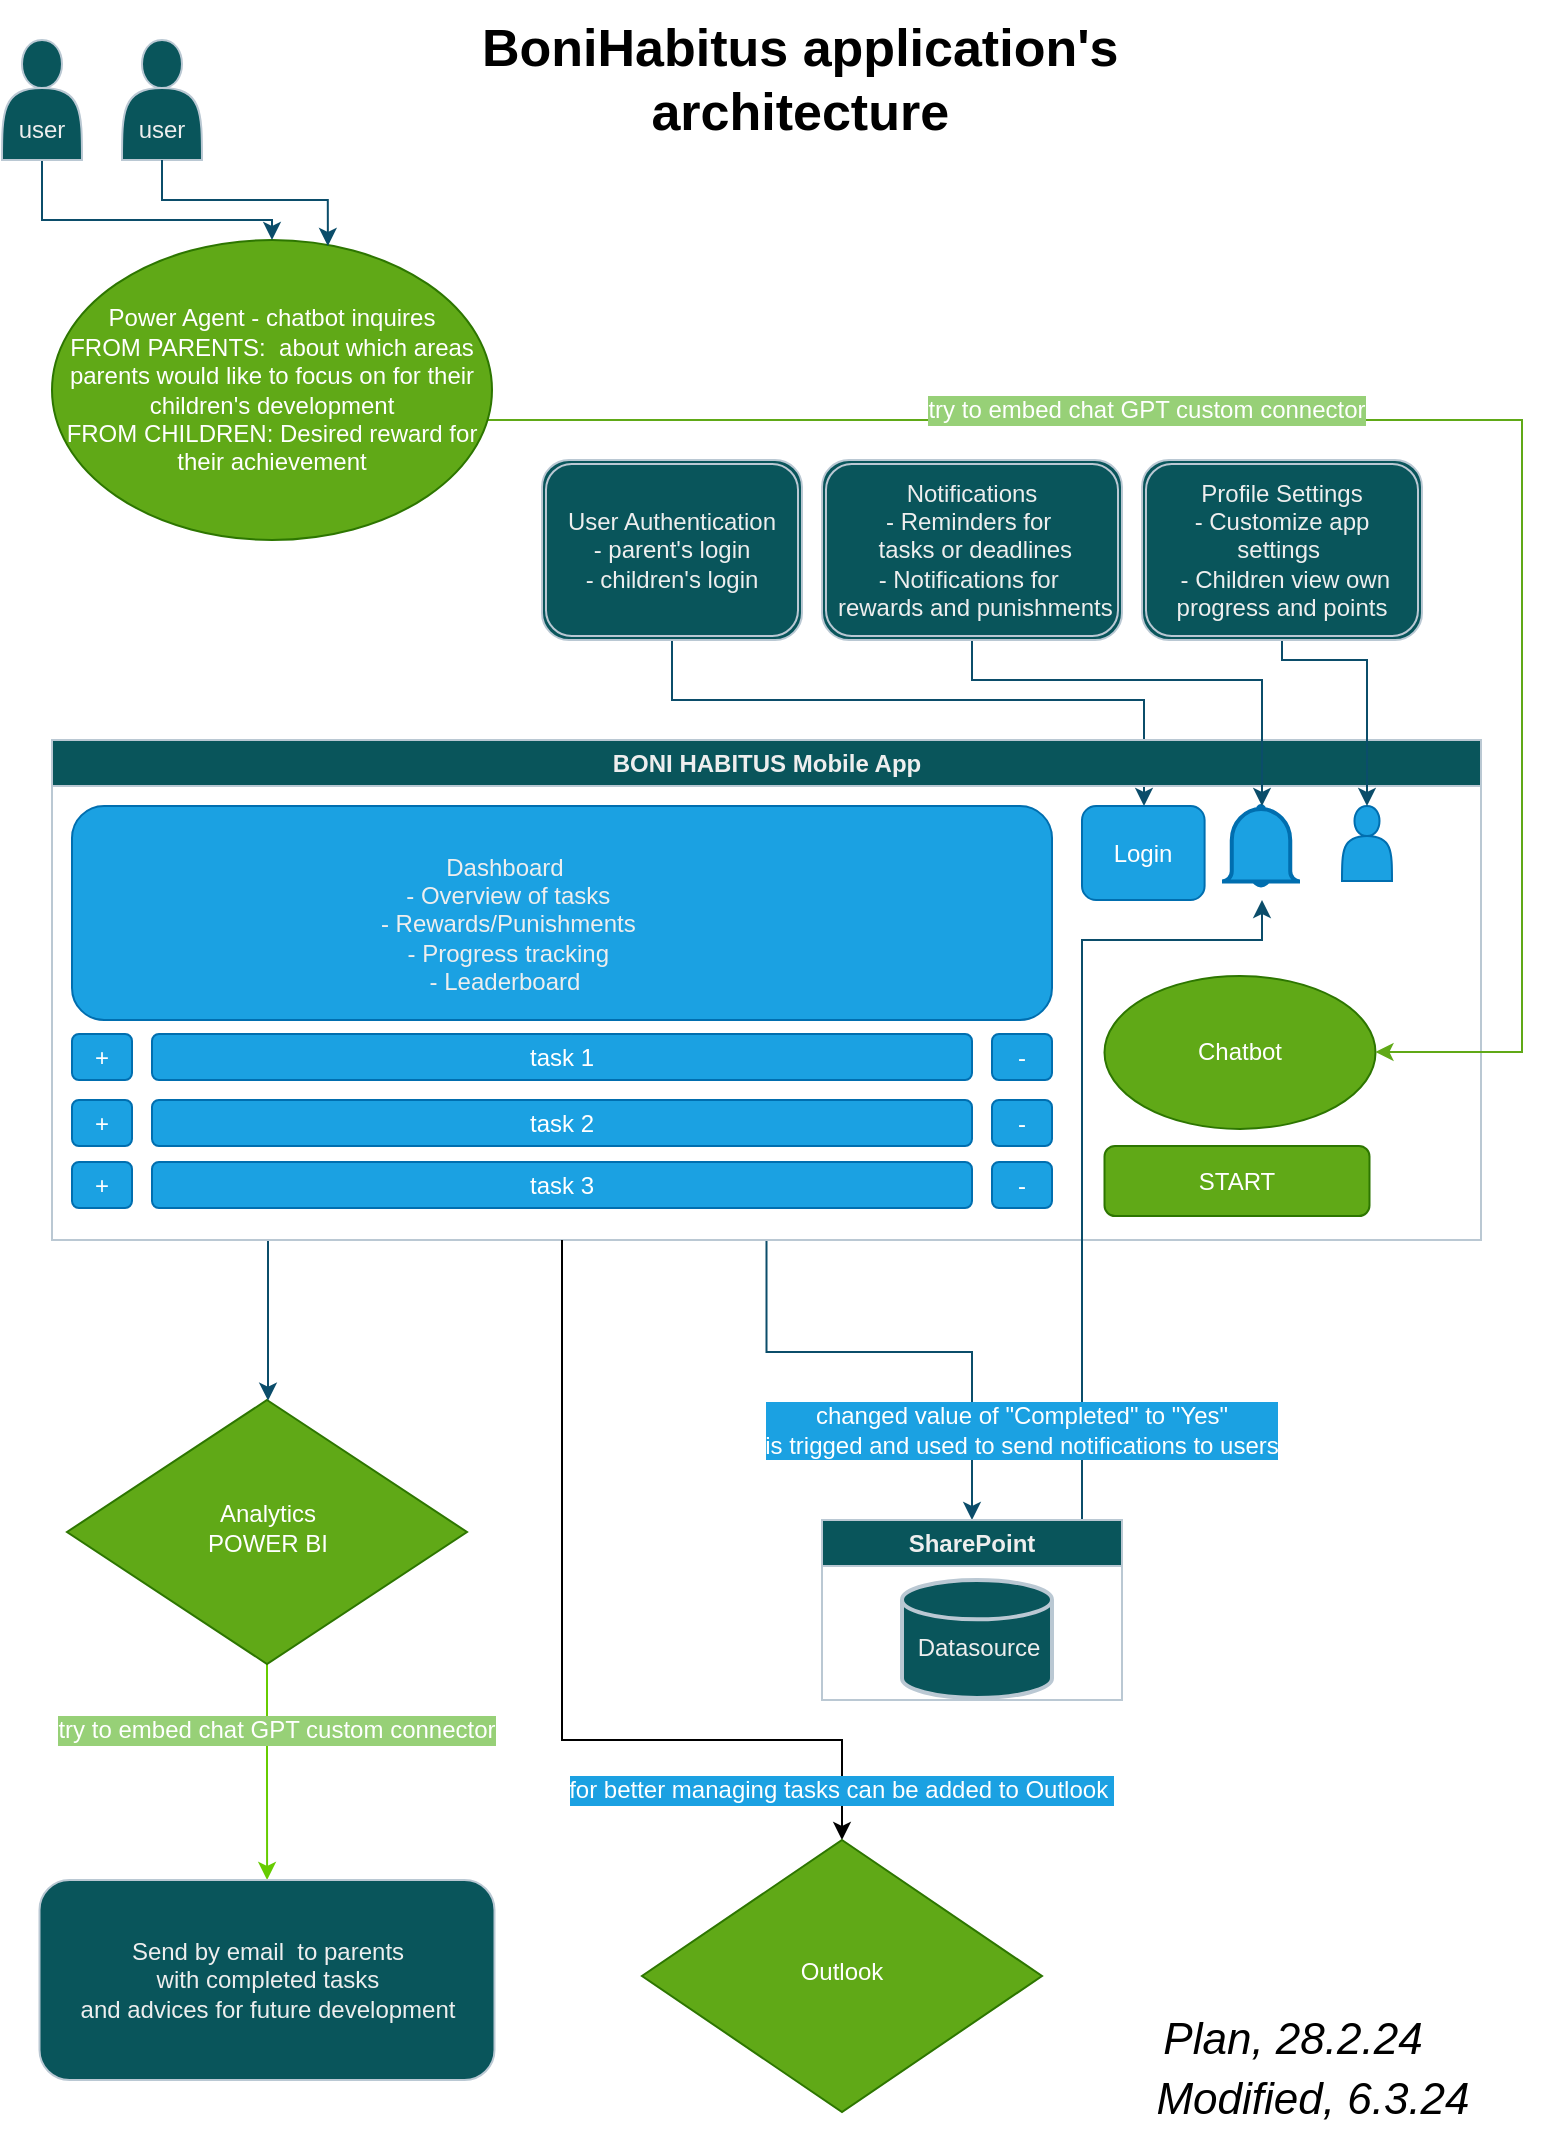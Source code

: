 <mxfile version="24.0.1" type="github">
  <diagram id="C5RBs43oDa-KdzZeNtuy" name="Page-1">
    <mxGraphModel dx="1904" dy="1035" grid="1" gridSize="10" guides="1" tooltips="1" connect="1" arrows="1" fold="1" page="1" pageScale="1" pageWidth="827" pageHeight="1169" math="0" shadow="0">
      <root>
        <mxCell id="WIyWlLk6GJQsqaUBKTNV-0" />
        <mxCell id="WIyWlLk6GJQsqaUBKTNV-1" parent="WIyWlLk6GJQsqaUBKTNV-0" />
        <mxCell id="zC8_6s-sbMNwt-oXkP13-101" style="edgeStyle=orthogonalEdgeStyle;rounded=0;orthogonalLoop=1;jettySize=auto;html=1;strokeColor=#0B4D6A;" parent="WIyWlLk6GJQsqaUBKTNV-1" source="zC8_6s-sbMNwt-oXkP13-88" target="zC8_6s-sbMNwt-oXkP13-98" edge="1">
          <mxGeometry relative="1" as="geometry">
            <Array as="points">
              <mxPoint x="385" y="370" />
              <mxPoint x="621" y="370" />
            </Array>
          </mxGeometry>
        </mxCell>
        <mxCell id="zC8_6s-sbMNwt-oXkP13-88" value="User Authentication&lt;br style=&quot;border-color: var(--border-color);&quot;&gt;&lt;span style=&quot;&quot;&gt;- parent&#39;s login&lt;/span&gt;&lt;br style=&quot;border-color: var(--border-color);&quot;&gt;&lt;span style=&quot;&quot;&gt;- children&#39;s login&lt;/span&gt;" style="shape=ext;double=1;rounded=1;whiteSpace=wrap;html=1;strokeColor=#BAC8D3;fontColor=#EEEEEE;fillColor=#09555B;" parent="WIyWlLk6GJQsqaUBKTNV-1" vertex="1">
          <mxGeometry x="320" y="250" width="130" height="90" as="geometry" />
        </mxCell>
        <mxCell id="zC8_6s-sbMNwt-oXkP13-132" value="" style="edgeStyle=orthogonalEdgeStyle;rounded=0;orthogonalLoop=1;jettySize=auto;html=1;strokeColor=#66CC00;fontColor=#66CC00;" parent="WIyWlLk6GJQsqaUBKTNV-1" source="zC8_6s-sbMNwt-oXkP13-57" target="zC8_6s-sbMNwt-oXkP13-131" edge="1">
          <mxGeometry relative="1" as="geometry" />
        </mxCell>
        <mxCell id="zC8_6s-sbMNwt-oXkP13-57" value="Analytics&lt;br&gt;POWER BI" style="rhombus;whiteSpace=wrap;html=1;shadow=0;fontFamily=Helvetica;fontSize=12;align=center;strokeWidth=1;spacing=6;spacingTop=-4;labelBackgroundColor=none;fillColor=#60a917;strokeColor=#2D7600;fontColor=#ffffff;" parent="WIyWlLk6GJQsqaUBKTNV-1" vertex="1">
          <mxGeometry x="82.5" y="720" width="200" height="132" as="geometry" />
        </mxCell>
        <mxCell id="zC8_6s-sbMNwt-oXkP13-61" value="" style="edgeStyle=orthogonalEdgeStyle;rounded=0;orthogonalLoop=1;jettySize=auto;html=1;labelBackgroundColor=none;strokeColor=#0B4D6A;fontColor=default;" parent="WIyWlLk6GJQsqaUBKTNV-1" source="zC8_6s-sbMNwt-oXkP13-62" target="zC8_6s-sbMNwt-oXkP13-57" edge="1">
          <mxGeometry relative="1" as="geometry">
            <Array as="points">
              <mxPoint x="183" y="660" />
              <mxPoint x="183" y="660" />
            </Array>
          </mxGeometry>
        </mxCell>
        <mxCell id="zC8_6s-sbMNwt-oXkP13-105" style="edgeStyle=orthogonalEdgeStyle;rounded=0;orthogonalLoop=1;jettySize=auto;html=1;entryX=0.5;entryY=0;entryDx=0;entryDy=0;strokeColor=#0B4D6A;" parent="WIyWlLk6GJQsqaUBKTNV-1" source="zC8_6s-sbMNwt-oXkP13-62" target="zC8_6s-sbMNwt-oXkP13-68" edge="1">
          <mxGeometry relative="1" as="geometry">
            <Array as="points">
              <mxPoint x="432" y="696" />
              <mxPoint x="535" y="696" />
            </Array>
          </mxGeometry>
        </mxCell>
        <mxCell id="zC8_6s-sbMNwt-oXkP13-62" value="BONI HABITUS Mobile App" style="swimlane;whiteSpace=wrap;html=1;labelBackgroundColor=none;fillColor=#09555B;strokeColor=#BAC8D3;fontColor=#EEEEEE;" parent="WIyWlLk6GJQsqaUBKTNV-1" vertex="1">
          <mxGeometry x="75" y="390" width="714.5" height="250" as="geometry" />
        </mxCell>
        <mxCell id="zC8_6s-sbMNwt-oXkP13-64" value="START" style="rounded=1;whiteSpace=wrap;html=1;strokeColor=#2D7600;labelBackgroundColor=none;fillColor=#60a917;fontColor=#ffffff;" parent="zC8_6s-sbMNwt-oXkP13-62" vertex="1">
          <mxGeometry x="526.25" y="203" width="132.5" height="35" as="geometry" />
        </mxCell>
        <mxCell id="zC8_6s-sbMNwt-oXkP13-72" value="" style="rounded=1;whiteSpace=wrap;html=1;labelBackgroundColor=none;fillColor=#1ba1e2;strokeColor=#006EAF;fontColor=#ffffff;" parent="zC8_6s-sbMNwt-oXkP13-62" vertex="1">
          <mxGeometry x="10" y="33" width="490" height="107" as="geometry" />
        </mxCell>
        <mxCell id="zC8_6s-sbMNwt-oXkP13-73" value=" Dashboard&lt;br&gt;&amp;nbsp;- Overview of tasks&lt;br&gt;&amp;nbsp;- Rewards/Punishments&lt;br&gt;&amp;nbsp;- Progress tracking &lt;br&gt;- Leaderboard   " style="text;html=1;align=center;verticalAlign=middle;resizable=0;points=[];autosize=1;strokeColor=none;fillColor=none;labelBackgroundColor=none;fontColor=#EEEEEE;" parent="zC8_6s-sbMNwt-oXkP13-62" vertex="1">
          <mxGeometry x="151.25" y="46.5" width="150" height="90" as="geometry" />
        </mxCell>
        <mxCell id="zC8_6s-sbMNwt-oXkP13-74" value="task 1" style="rounded=1;whiteSpace=wrap;html=1;strokeColor=#006EAF;fontColor=#ffffff;fillColor=#1ba1e2;" parent="zC8_6s-sbMNwt-oXkP13-62" vertex="1">
          <mxGeometry x="50" y="147" width="410" height="23" as="geometry" />
        </mxCell>
        <mxCell id="zC8_6s-sbMNwt-oXkP13-75" value="-" style="rounded=1;whiteSpace=wrap;html=1;strokeColor=#006EAF;fontColor=#ffffff;fillColor=#1ba1e2;" parent="zC8_6s-sbMNwt-oXkP13-62" vertex="1">
          <mxGeometry x="470" y="147" width="30" height="23" as="geometry" />
        </mxCell>
        <mxCell id="zC8_6s-sbMNwt-oXkP13-76" value="+" style="rounded=1;whiteSpace=wrap;html=1;strokeColor=#006EAF;fontColor=#ffffff;fillColor=#1ba1e2;" parent="zC8_6s-sbMNwt-oXkP13-62" vertex="1">
          <mxGeometry x="10" y="147" width="30" height="23" as="geometry" />
        </mxCell>
        <mxCell id="zC8_6s-sbMNwt-oXkP13-77" value="task 2" style="rounded=1;whiteSpace=wrap;html=1;strokeColor=#006EAF;fontColor=#ffffff;fillColor=#1ba1e2;" parent="zC8_6s-sbMNwt-oXkP13-62" vertex="1">
          <mxGeometry x="50" y="180" width="410" height="23" as="geometry" />
        </mxCell>
        <mxCell id="zC8_6s-sbMNwt-oXkP13-78" value="-" style="rounded=1;whiteSpace=wrap;html=1;strokeColor=#006EAF;fontColor=#ffffff;fillColor=#1ba1e2;" parent="zC8_6s-sbMNwt-oXkP13-62" vertex="1">
          <mxGeometry x="470" y="180" width="30" height="23" as="geometry" />
        </mxCell>
        <mxCell id="zC8_6s-sbMNwt-oXkP13-79" value="+" style="rounded=1;whiteSpace=wrap;html=1;strokeColor=#006EAF;fontColor=#ffffff;fillColor=#1ba1e2;" parent="zC8_6s-sbMNwt-oXkP13-62" vertex="1">
          <mxGeometry x="10" y="180" width="30" height="23" as="geometry" />
        </mxCell>
        <mxCell id="zC8_6s-sbMNwt-oXkP13-83" value="" style="shape=actor;whiteSpace=wrap;html=1;strokeColor=#006EAF;fontColor=#ffffff;fillColor=#1ba1e2;" parent="zC8_6s-sbMNwt-oXkP13-62" vertex="1">
          <mxGeometry x="645" y="33" width="25" height="37.5" as="geometry" />
        </mxCell>
        <mxCell id="zC8_6s-sbMNwt-oXkP13-92" value="" style="html=1;verticalLabelPosition=bottom;align=center;labelBackgroundColor=#ffffff;verticalAlign=top;strokeWidth=2;strokeColor=#006EAF;shadow=0;dashed=0;shape=mxgraph.ios7.icons.bell;fontColor=#ffffff;fillColor=#1ba1e2;" parent="zC8_6s-sbMNwt-oXkP13-62" vertex="1">
          <mxGeometry x="585" y="33" width="39" height="40" as="geometry" />
        </mxCell>
        <mxCell id="zC8_6s-sbMNwt-oXkP13-98" value="Login" style="rounded=1;whiteSpace=wrap;html=1;strokeColor=#006EAF;fontColor=#ffffff;fillColor=#1ba1e2;" parent="zC8_6s-sbMNwt-oXkP13-62" vertex="1">
          <mxGeometry x="515" y="33" width="61.3" height="47" as="geometry" />
        </mxCell>
        <mxCell id="zC8_6s-sbMNwt-oXkP13-120" value="Chatbot" style="ellipse;whiteSpace=wrap;html=1;strokeColor=#2D7600;fontColor=#ffffff;fillColor=#60a917;" parent="zC8_6s-sbMNwt-oXkP13-62" vertex="1">
          <mxGeometry x="526.25" y="118" width="135.5" height="76.5" as="geometry" />
        </mxCell>
        <mxCell id="zC8_6s-sbMNwt-oXkP13-136" style="edgeStyle=orthogonalEdgeStyle;rounded=0;orthogonalLoop=1;jettySize=auto;html=1;strokeColor=#0B4D6A;" parent="WIyWlLk6GJQsqaUBKTNV-1" source="zC8_6s-sbMNwt-oXkP13-68" edge="1">
          <mxGeometry relative="1" as="geometry">
            <mxPoint x="680" y="470" as="targetPoint" />
            <Array as="points">
              <mxPoint x="590" y="490" />
              <mxPoint x="680" y="490" />
            </Array>
          </mxGeometry>
        </mxCell>
        <mxCell id="zC8_6s-sbMNwt-oXkP13-68" value="SharePoint" style="swimlane;whiteSpace=wrap;html=1;strokeColor=#BAC8D3;labelBackgroundColor=none;fillColor=#09555B;fontColor=#EEEEEE;" parent="WIyWlLk6GJQsqaUBKTNV-1" vertex="1">
          <mxGeometry x="460" y="780" width="150" height="90" as="geometry" />
        </mxCell>
        <mxCell id="zC8_6s-sbMNwt-oXkP13-106" value="" style="strokeWidth=2;html=1;shape=mxgraph.flowchart.database;whiteSpace=wrap;strokeColor=#BAC8D3;fontColor=#EEEEEE;fillColor=#09555B;" parent="zC8_6s-sbMNwt-oXkP13-68" vertex="1">
          <mxGeometry x="40" y="30" width="75" height="59" as="geometry" />
        </mxCell>
        <mxCell id="zC8_6s-sbMNwt-oXkP13-69" value="Datasource" style="text;html=1;align=center;verticalAlign=middle;resizable=0;points=[];autosize=1;strokeColor=none;fillColor=none;fontColor=#EEEEEE;labelBackgroundColor=none;" parent="zC8_6s-sbMNwt-oXkP13-68" vertex="1">
          <mxGeometry x="37.5" y="49" width="80" height="30" as="geometry" />
        </mxCell>
        <mxCell id="zC8_6s-sbMNwt-oXkP13-102" style="edgeStyle=orthogonalEdgeStyle;rounded=0;orthogonalLoop=1;jettySize=auto;html=1;strokeColor=#0B4D6A;" parent="WIyWlLk6GJQsqaUBKTNV-1" source="zC8_6s-sbMNwt-oXkP13-95" target="zC8_6s-sbMNwt-oXkP13-92" edge="1">
          <mxGeometry relative="1" as="geometry">
            <Array as="points">
              <mxPoint x="535" y="360" />
              <mxPoint x="680" y="360" />
            </Array>
          </mxGeometry>
        </mxCell>
        <mxCell id="zC8_6s-sbMNwt-oXkP13-95" value="Notifications&lt;br style=&quot;border-color: var(--border-color);&quot;&gt;&lt;span style=&quot;&quot;&gt;- Reminders for&amp;nbsp;&lt;/span&gt;&lt;br style=&quot;border-color: var(--border-color);&quot;&gt;&lt;span style=&quot;&quot;&gt;&amp;nbsp;tasks or deadlines&lt;/span&gt;&lt;br style=&quot;border-color: var(--border-color);&quot;&gt;&lt;span style=&quot;&quot;&gt;- Notifications for&amp;nbsp;&lt;/span&gt;&lt;br style=&quot;border-color: var(--border-color);&quot;&gt;&lt;span style=&quot;&quot;&gt;&amp;nbsp;rewards and punishments&lt;/span&gt;" style="shape=ext;double=1;rounded=1;whiteSpace=wrap;html=1;strokeColor=#BAC8D3;fontColor=#EEEEEE;fillColor=#09555B;" parent="WIyWlLk6GJQsqaUBKTNV-1" vertex="1">
          <mxGeometry x="460" y="250" width="150" height="90" as="geometry" />
        </mxCell>
        <mxCell id="zC8_6s-sbMNwt-oXkP13-103" style="edgeStyle=orthogonalEdgeStyle;rounded=0;orthogonalLoop=1;jettySize=auto;html=1;entryX=0.5;entryY=0;entryDx=0;entryDy=0;strokeColor=#0B4D6A;" parent="WIyWlLk6GJQsqaUBKTNV-1" source="zC8_6s-sbMNwt-oXkP13-99" target="zC8_6s-sbMNwt-oXkP13-83" edge="1">
          <mxGeometry relative="1" as="geometry">
            <Array as="points">
              <mxPoint x="690" y="350" />
              <mxPoint x="733" y="350" />
            </Array>
          </mxGeometry>
        </mxCell>
        <mxCell id="zC8_6s-sbMNwt-oXkP13-99" value="Profile Settings&lt;br&gt;- Customize app settings&amp;nbsp;&lt;br&gt;&amp;nbsp;- Children view own progress and points " style="shape=ext;double=1;rounded=1;whiteSpace=wrap;html=1;strokeColor=#BAC8D3;fontColor=#EEEEEE;fillColor=#09555B;" parent="WIyWlLk6GJQsqaUBKTNV-1" vertex="1">
          <mxGeometry x="620" y="250" width="140" height="90" as="geometry" />
        </mxCell>
        <mxCell id="yHj3Y0Djbx8wZqg1U3Nn-4" style="edgeStyle=orthogonalEdgeStyle;rounded=0;orthogonalLoop=1;jettySize=auto;html=1;" edge="1" parent="WIyWlLk6GJQsqaUBKTNV-1" target="yHj3Y0Djbx8wZqg1U3Nn-2">
          <mxGeometry relative="1" as="geometry">
            <mxPoint x="330" y="640" as="sourcePoint" />
            <Array as="points">
              <mxPoint x="330" y="890" />
              <mxPoint x="470" y="890" />
            </Array>
          </mxGeometry>
        </mxCell>
        <mxCell id="zC8_6s-sbMNwt-oXkP13-107" value="task 3" style="rounded=1;whiteSpace=wrap;html=1;strokeColor=#006EAF;fontColor=#ffffff;fillColor=#1ba1e2;" parent="WIyWlLk6GJQsqaUBKTNV-1" vertex="1">
          <mxGeometry x="125" y="601" width="410" height="23" as="geometry" />
        </mxCell>
        <mxCell id="zC8_6s-sbMNwt-oXkP13-108" value="-" style="rounded=1;whiteSpace=wrap;html=1;strokeColor=#006EAF;fontColor=#ffffff;fillColor=#1ba1e2;" parent="WIyWlLk6GJQsqaUBKTNV-1" vertex="1">
          <mxGeometry x="545" y="601" width="30" height="23" as="geometry" />
        </mxCell>
        <mxCell id="zC8_6s-sbMNwt-oXkP13-109" value="+" style="rounded=1;whiteSpace=wrap;html=1;strokeColor=#006EAF;fontColor=#ffffff;fillColor=#1ba1e2;" parent="WIyWlLk6GJQsqaUBKTNV-1" vertex="1">
          <mxGeometry x="85" y="601" width="30" height="23" as="geometry" />
        </mxCell>
        <mxCell id="zC8_6s-sbMNwt-oXkP13-121" style="edgeStyle=orthogonalEdgeStyle;rounded=0;orthogonalLoop=1;jettySize=auto;html=1;strokeColor=#60A917;fontColor=#66CC00;fillColor=#60a917;" parent="WIyWlLk6GJQsqaUBKTNV-1" source="zC8_6s-sbMNwt-oXkP13-111" target="zC8_6s-sbMNwt-oXkP13-120" edge="1">
          <mxGeometry relative="1" as="geometry">
            <Array as="points">
              <mxPoint x="810" y="230" />
              <mxPoint x="810" y="546" />
            </Array>
          </mxGeometry>
        </mxCell>
        <mxCell id="zC8_6s-sbMNwt-oXkP13-111" value="Power Agent - chatbot inquires&lt;br style=&quot;border-color: var(--border-color); color: rgb(255, 255, 255);&quot;&gt;FROM PARENTS:&amp;nbsp; about which areas parents would like to focus on for their children&#39;s development&lt;br&gt;FROM CHILDREN:&amp;nbsp;Desired reward for their achievement&lt;span style=&quot;color: rgb(255, 255, 255);&quot;&gt;&lt;br&gt;&lt;/span&gt;" style="ellipse;whiteSpace=wrap;html=1;strokeColor=#2D7600;fontColor=#ffffff;fillColor=#60A917;" parent="WIyWlLk6GJQsqaUBKTNV-1" vertex="1">
          <mxGeometry x="75" y="140" width="220" height="150" as="geometry" />
        </mxCell>
        <mxCell id="zC8_6s-sbMNwt-oXkP13-128" style="edgeStyle=orthogonalEdgeStyle;rounded=0;orthogonalLoop=1;jettySize=auto;html=1;strokeColor=#0B4D6A;" parent="WIyWlLk6GJQsqaUBKTNV-1" source="zC8_6s-sbMNwt-oXkP13-112" target="zC8_6s-sbMNwt-oXkP13-111" edge="1">
          <mxGeometry relative="1" as="geometry">
            <Array as="points">
              <mxPoint x="70" y="130" />
              <mxPoint x="185" y="130" />
            </Array>
          </mxGeometry>
        </mxCell>
        <mxCell id="zC8_6s-sbMNwt-oXkP13-112" value="&lt;br&gt;&lt;br&gt;user" style="shape=actor;whiteSpace=wrap;html=1;strokeColor=#BAC8D3;fontColor=#EEEEEE;fillColor=#09555B;" parent="WIyWlLk6GJQsqaUBKTNV-1" vertex="1">
          <mxGeometry x="50" y="40" width="40" height="60" as="geometry" />
        </mxCell>
        <mxCell id="zC8_6s-sbMNwt-oXkP13-115" value="&lt;br&gt;&lt;br&gt;user" style="shape=actor;whiteSpace=wrap;html=1;strokeColor=#BAC8D3;fontColor=#EEEEEE;fillColor=#09555B;" parent="WIyWlLk6GJQsqaUBKTNV-1" vertex="1">
          <mxGeometry x="110" y="40" width="40" height="60" as="geometry" />
        </mxCell>
        <mxCell id="zC8_6s-sbMNwt-oXkP13-122" value="&lt;font color=&quot;#ffffff&quot;&gt;try to embed chat GPT custom connector&lt;/font&gt;" style="text;html=1;align=center;verticalAlign=middle;whiteSpace=wrap;rounded=0;fontColor=#000000;labelBackgroundColor=#97D077;" parent="WIyWlLk6GJQsqaUBKTNV-1" vertex="1">
          <mxGeometry x="490" y="210" width="265" height="30" as="geometry" />
        </mxCell>
        <mxCell id="zC8_6s-sbMNwt-oXkP13-52" value="&lt;font style=&quot;font-size: 26px;&quot;&gt;&lt;b&gt;&amp;nbsp;BoniHabitus&amp;nbsp;&lt;/b&gt;&lt;b style=&quot;border-color: var(--border-color);&quot;&gt;application&#39;s&lt;/b&gt;&lt;b&gt;&lt;br&gt;&amp;nbsp;architecture&lt;/b&gt;&lt;/font&gt;" style="text;html=1;align=center;verticalAlign=middle;resizable=0;points=[];autosize=1;strokeColor=none;fillColor=none;labelBackgroundColor=none;fontColor=#000000;" parent="WIyWlLk6GJQsqaUBKTNV-1" vertex="1">
          <mxGeometry x="270" y="20" width="350" height="80" as="geometry" />
        </mxCell>
        <mxCell id="zC8_6s-sbMNwt-oXkP13-44" value="&lt;font style=&quot;&quot; size=&quot;1&quot;&gt;&lt;i style=&quot;font-size: 22px;&quot;&gt;Plan, 28.2.24&lt;/i&gt;&lt;/font&gt;" style="text;html=1;align=center;verticalAlign=middle;resizable=0;points=[];autosize=1;strokeColor=none;fillColor=none;labelBackgroundColor=none;fontColor=#000000;" parent="WIyWlLk6GJQsqaUBKTNV-1" vertex="1">
          <mxGeometry x="620" y="1020" width="150" height="40" as="geometry" />
        </mxCell>
        <mxCell id="zC8_6s-sbMNwt-oXkP13-130" style="edgeStyle=orthogonalEdgeStyle;rounded=0;orthogonalLoop=1;jettySize=auto;html=1;entryX=0.627;entryY=0.02;entryDx=0;entryDy=0;entryPerimeter=0;strokeColor=#0B4D6A;" parent="WIyWlLk6GJQsqaUBKTNV-1" source="zC8_6s-sbMNwt-oXkP13-115" target="zC8_6s-sbMNwt-oXkP13-111" edge="1">
          <mxGeometry relative="1" as="geometry" />
        </mxCell>
        <mxCell id="zC8_6s-sbMNwt-oXkP13-131" value="Send by email&amp;nbsp; to parents &lt;br&gt;with completed tasks &lt;br&gt;and advices for future development" style="rounded=1;whiteSpace=wrap;html=1;strokeColor=#BAC8D3;fontColor=#EEEEEE;fillColor=#09555B;" parent="WIyWlLk6GJQsqaUBKTNV-1" vertex="1">
          <mxGeometry x="68.75" y="960" width="227.5" height="100" as="geometry" />
        </mxCell>
        <mxCell id="zC8_6s-sbMNwt-oXkP13-133" value="&lt;font color=&quot;#ffffff&quot;&gt;try to embed chat GPT custom connector&lt;/font&gt;" style="text;html=1;align=center;verticalAlign=middle;whiteSpace=wrap;rounded=0;fontColor=#000000;labelBackgroundColor=#97D077;" parent="WIyWlLk6GJQsqaUBKTNV-1" vertex="1">
          <mxGeometry x="55" y="870" width="265" height="30" as="geometry" />
        </mxCell>
        <mxCell id="zC8_6s-sbMNwt-oXkP13-138" value="&lt;font color=&quot;#ffffff&quot;&gt;changed value of &quot;Completed&quot; to &quot;Yes&quot; &lt;br&gt;is trigged and used to send notifications to users&lt;/font&gt;" style="text;html=1;align=center;verticalAlign=middle;whiteSpace=wrap;rounded=0;fontColor=#33001A;labelBackgroundColor=#1BA1E2;" parent="WIyWlLk6GJQsqaUBKTNV-1" vertex="1">
          <mxGeometry x="370" y="720" width="380" height="30" as="geometry" />
        </mxCell>
        <mxCell id="yHj3Y0Djbx8wZqg1U3Nn-1" value="&lt;span style=&quot;color: rgb(255, 255, 255);&quot;&gt;for better managing&amp;nbsp;&lt;/span&gt;&lt;font color=&quot;#ffffff&quot;&gt;tasks can be added to Outlook&amp;nbsp;&lt;/font&gt;" style="text;html=1;align=center;verticalAlign=middle;whiteSpace=wrap;rounded=0;fontColor=#33001A;labelBackgroundColor=#1BA1E2;" vertex="1" parent="WIyWlLk6GJQsqaUBKTNV-1">
          <mxGeometry x="280" y="900" width="380" height="30" as="geometry" />
        </mxCell>
        <mxCell id="yHj3Y0Djbx8wZqg1U3Nn-2" value="Outlook" style="rhombus;whiteSpace=wrap;html=1;shadow=0;fontFamily=Helvetica;fontSize=12;align=center;strokeWidth=1;spacing=6;spacingTop=-4;labelBackgroundColor=none;fillColor=#60a917;strokeColor=#2D7600;fontColor=#ffffff;" vertex="1" parent="WIyWlLk6GJQsqaUBKTNV-1">
          <mxGeometry x="370" y="940" width="200" height="136" as="geometry" />
        </mxCell>
        <mxCell id="yHj3Y0Djbx8wZqg1U3Nn-5" value="&lt;font style=&quot;&quot; size=&quot;1&quot;&gt;&lt;i style=&quot;font-size: 22px;&quot;&gt;Modified, 6.3.24&lt;/i&gt;&lt;/font&gt;" style="text;html=1;align=center;verticalAlign=middle;resizable=0;points=[];autosize=1;strokeColor=none;fillColor=none;labelBackgroundColor=none;fontColor=#000000;" vertex="1" parent="WIyWlLk6GJQsqaUBKTNV-1">
          <mxGeometry x="615" y="1050" width="180" height="40" as="geometry" />
        </mxCell>
      </root>
    </mxGraphModel>
  </diagram>
</mxfile>
